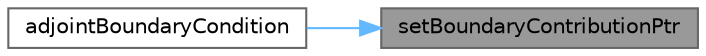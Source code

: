 digraph "setBoundaryContributionPtr"
{
 // LATEX_PDF_SIZE
  bgcolor="transparent";
  edge [fontname=Helvetica,fontsize=10,labelfontname=Helvetica,labelfontsize=10];
  node [fontname=Helvetica,fontsize=10,shape=box,height=0.2,width=0.4];
  rankdir="RL";
  Node1 [id="Node000001",label="setBoundaryContributionPtr",height=0.2,width=0.4,color="gray40", fillcolor="grey60", style="filled", fontcolor="black",tooltip=" "];
  Node1 -> Node2 [id="edge1_Node000001_Node000002",dir="back",color="steelblue1",style="solid",tooltip=" "];
  Node2 [id="Node000002",label="adjointBoundaryCondition",height=0.2,width=0.4,color="grey40", fillcolor="white", style="filled",URL="$classFoam_1_1adjointBoundaryCondition.html#a8c55b91d8f0e56c7fb7168b024d9a154",tooltip=" "];
}
